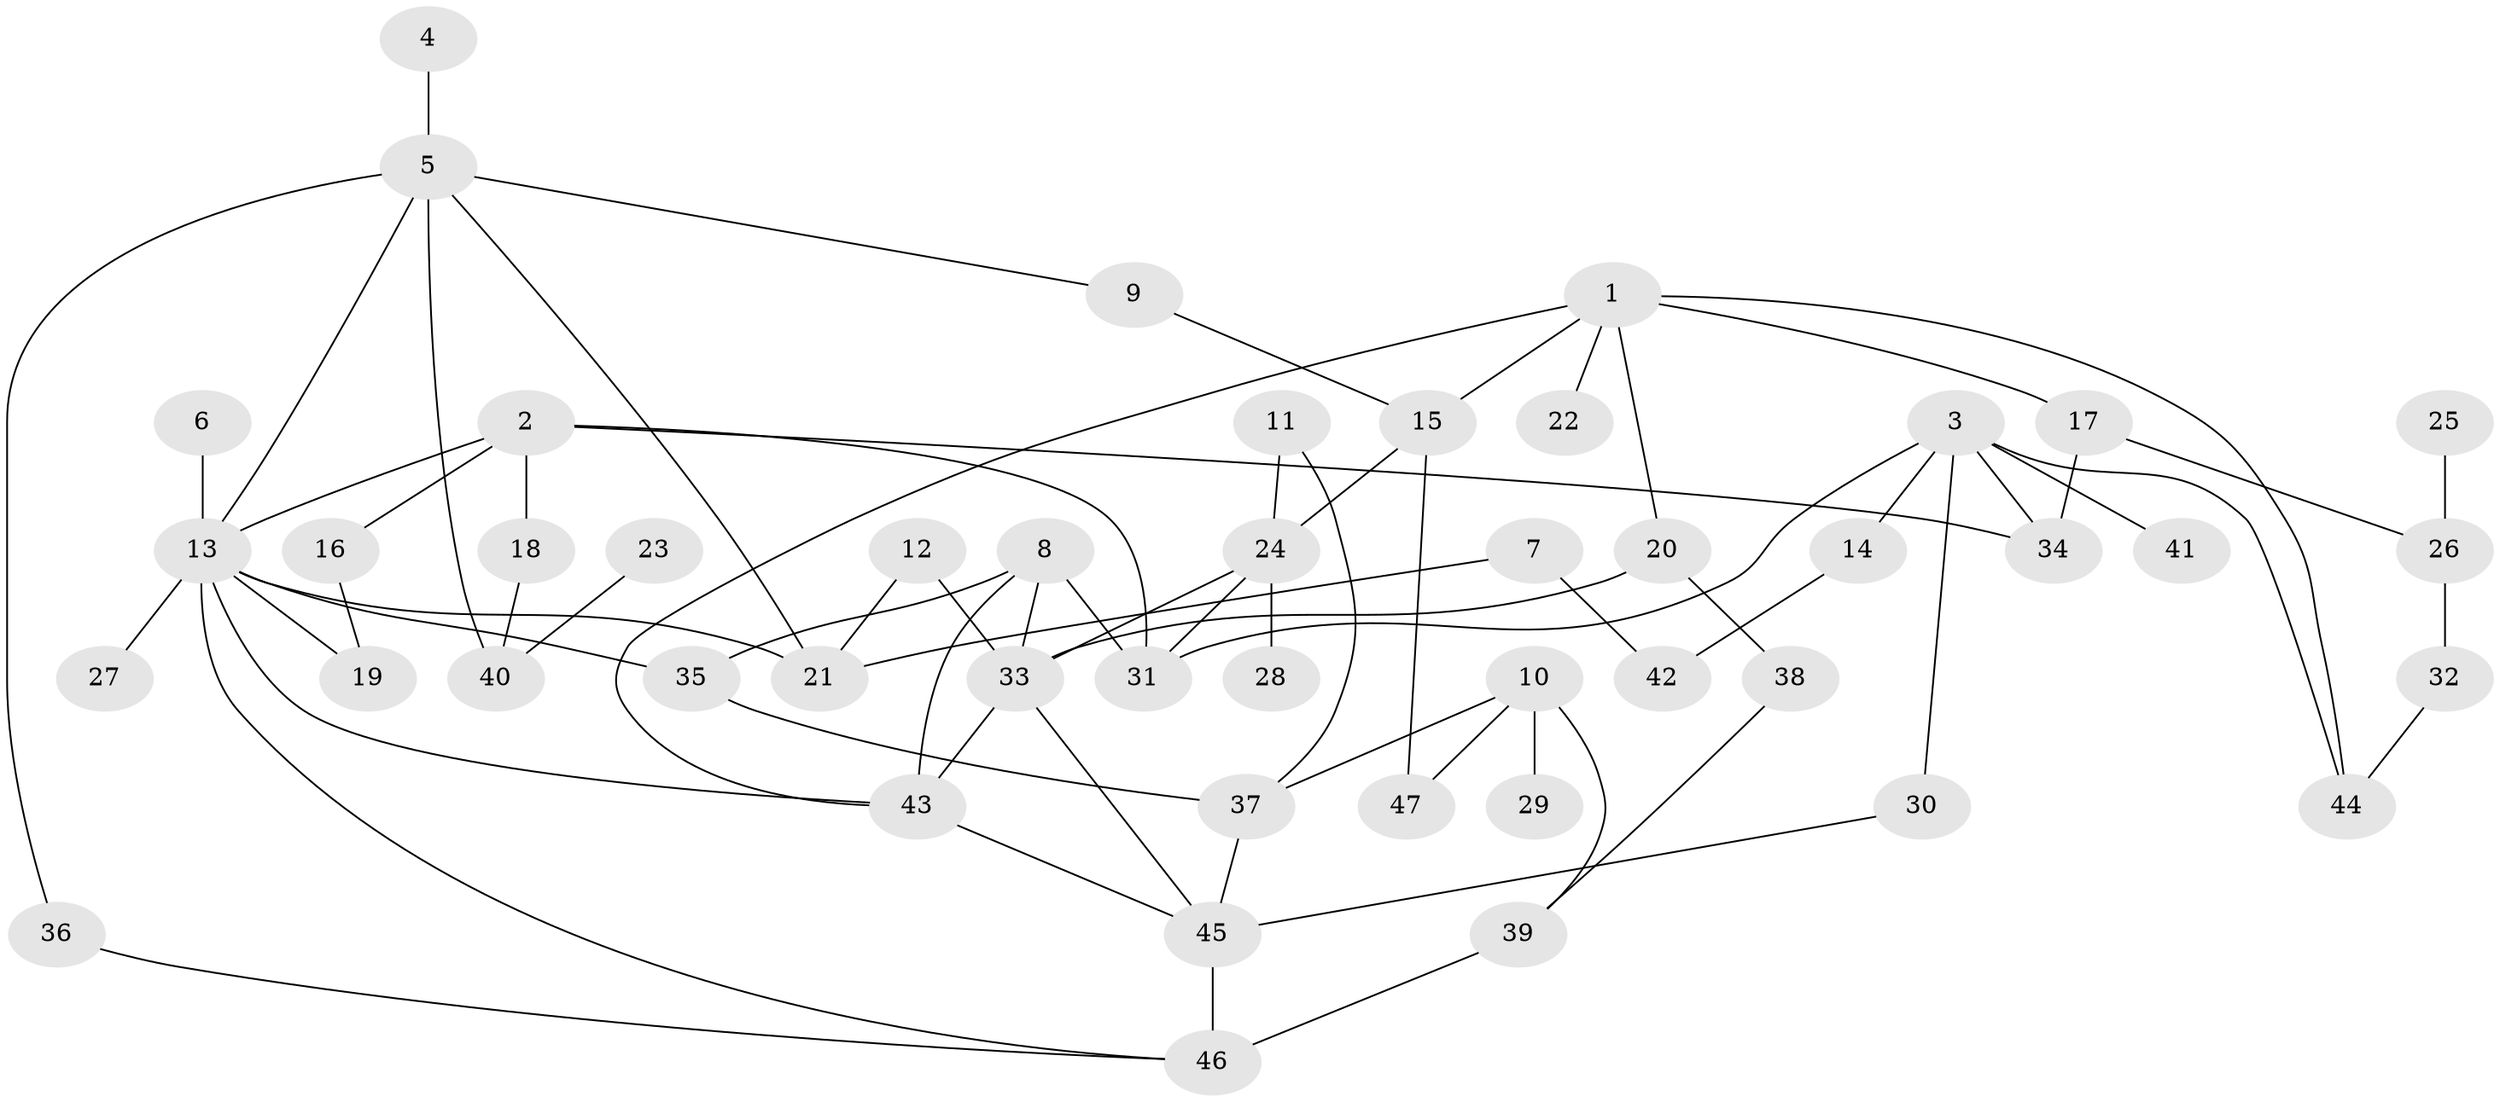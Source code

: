 // original degree distribution, {6: 0.0425531914893617, 10: 0.010638297872340425, 5: 0.06382978723404255, 4: 0.07446808510638298, 3: 0.14893617021276595, 2: 0.40425531914893614, 7: 0.010638297872340425, 1: 0.24468085106382978}
// Generated by graph-tools (version 1.1) at 2025/00/03/09/25 03:00:58]
// undirected, 47 vertices, 71 edges
graph export_dot {
graph [start="1"]
  node [color=gray90,style=filled];
  1;
  2;
  3;
  4;
  5;
  6;
  7;
  8;
  9;
  10;
  11;
  12;
  13;
  14;
  15;
  16;
  17;
  18;
  19;
  20;
  21;
  22;
  23;
  24;
  25;
  26;
  27;
  28;
  29;
  30;
  31;
  32;
  33;
  34;
  35;
  36;
  37;
  38;
  39;
  40;
  41;
  42;
  43;
  44;
  45;
  46;
  47;
  1 -- 15 [weight=1.0];
  1 -- 17 [weight=1.0];
  1 -- 20 [weight=1.0];
  1 -- 22 [weight=1.0];
  1 -- 43 [weight=1.0];
  1 -- 44 [weight=1.0];
  2 -- 13 [weight=1.0];
  2 -- 16 [weight=1.0];
  2 -- 18 [weight=1.0];
  2 -- 31 [weight=1.0];
  2 -- 34 [weight=1.0];
  3 -- 14 [weight=1.0];
  3 -- 30 [weight=1.0];
  3 -- 31 [weight=1.0];
  3 -- 34 [weight=1.0];
  3 -- 41 [weight=1.0];
  3 -- 44 [weight=1.0];
  4 -- 5 [weight=1.0];
  5 -- 9 [weight=1.0];
  5 -- 13 [weight=1.0];
  5 -- 21 [weight=1.0];
  5 -- 36 [weight=1.0];
  5 -- 40 [weight=1.0];
  6 -- 13 [weight=2.0];
  7 -- 21 [weight=1.0];
  7 -- 42 [weight=1.0];
  8 -- 31 [weight=1.0];
  8 -- 33 [weight=1.0];
  8 -- 35 [weight=1.0];
  8 -- 43 [weight=1.0];
  9 -- 15 [weight=1.0];
  10 -- 29 [weight=1.0];
  10 -- 37 [weight=1.0];
  10 -- 39 [weight=1.0];
  10 -- 47 [weight=1.0];
  11 -- 24 [weight=1.0];
  11 -- 37 [weight=1.0];
  12 -- 21 [weight=1.0];
  12 -- 33 [weight=1.0];
  13 -- 19 [weight=1.0];
  13 -- 21 [weight=1.0];
  13 -- 27 [weight=1.0];
  13 -- 35 [weight=1.0];
  13 -- 43 [weight=1.0];
  13 -- 46 [weight=1.0];
  14 -- 42 [weight=1.0];
  15 -- 24 [weight=1.0];
  15 -- 47 [weight=1.0];
  16 -- 19 [weight=1.0];
  17 -- 26 [weight=1.0];
  17 -- 34 [weight=1.0];
  18 -- 40 [weight=1.0];
  20 -- 33 [weight=1.0];
  20 -- 38 [weight=1.0];
  23 -- 40 [weight=1.0];
  24 -- 28 [weight=1.0];
  24 -- 31 [weight=1.0];
  24 -- 33 [weight=1.0];
  25 -- 26 [weight=1.0];
  26 -- 32 [weight=1.0];
  30 -- 45 [weight=1.0];
  32 -- 44 [weight=1.0];
  33 -- 43 [weight=1.0];
  33 -- 45 [weight=1.0];
  35 -- 37 [weight=1.0];
  36 -- 46 [weight=1.0];
  37 -- 45 [weight=1.0];
  38 -- 39 [weight=1.0];
  39 -- 46 [weight=2.0];
  43 -- 45 [weight=1.0];
  45 -- 46 [weight=1.0];
}
